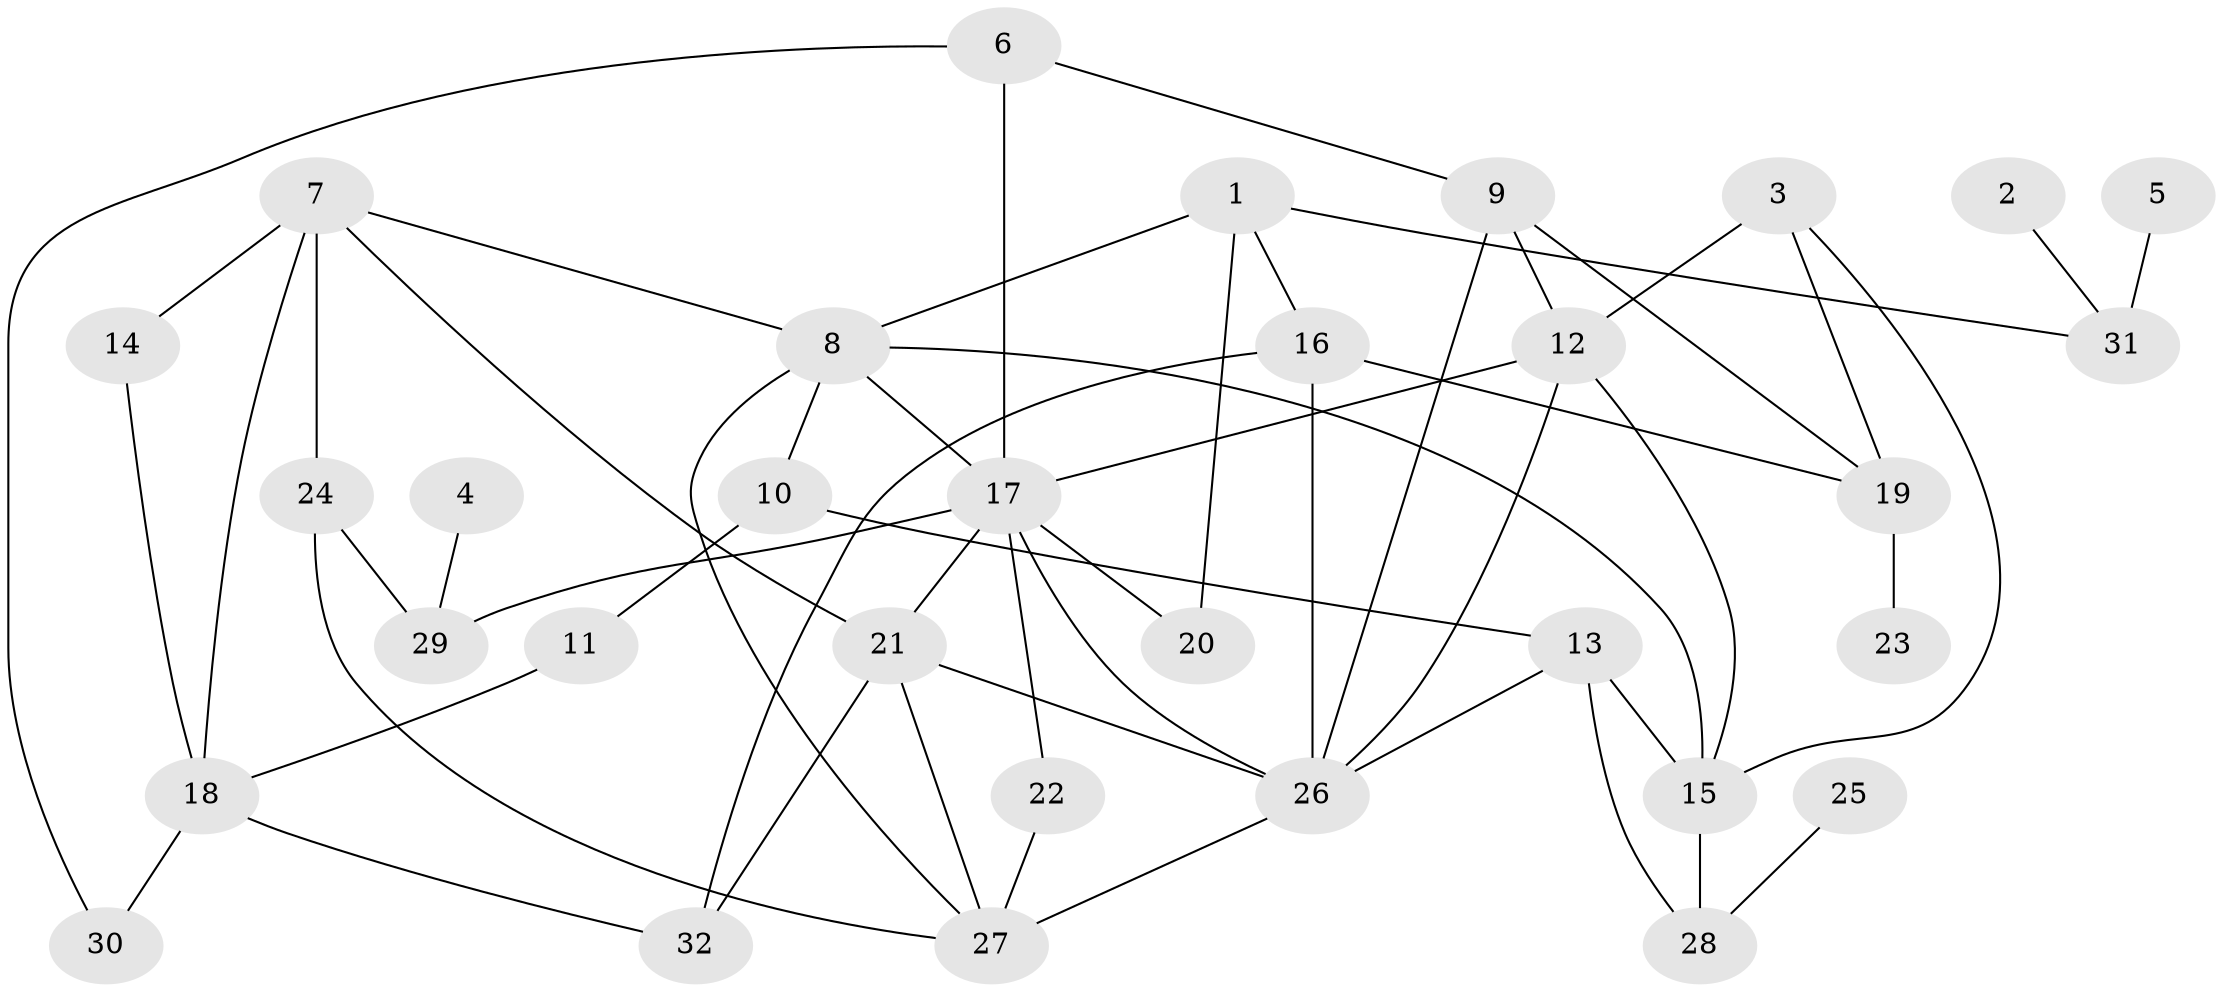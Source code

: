 // original degree distribution, {3: 0.23809523809523808, 4: 0.23809523809523808, 2: 0.31746031746031744, 1: 0.09523809523809523, 5: 0.07936507936507936, 7: 0.031746031746031744}
// Generated by graph-tools (version 1.1) at 2025/00/03/09/25 03:00:44]
// undirected, 32 vertices, 55 edges
graph export_dot {
graph [start="1"]
  node [color=gray90,style=filled];
  1;
  2;
  3;
  4;
  5;
  6;
  7;
  8;
  9;
  10;
  11;
  12;
  13;
  14;
  15;
  16;
  17;
  18;
  19;
  20;
  21;
  22;
  23;
  24;
  25;
  26;
  27;
  28;
  29;
  30;
  31;
  32;
  1 -- 8 [weight=1.0];
  1 -- 16 [weight=1.0];
  1 -- 20 [weight=1.0];
  1 -- 31 [weight=1.0];
  2 -- 31 [weight=1.0];
  3 -- 12 [weight=2.0];
  3 -- 15 [weight=1.0];
  3 -- 19 [weight=1.0];
  4 -- 29 [weight=1.0];
  5 -- 31 [weight=1.0];
  6 -- 9 [weight=1.0];
  6 -- 17 [weight=2.0];
  6 -- 30 [weight=1.0];
  7 -- 8 [weight=1.0];
  7 -- 14 [weight=1.0];
  7 -- 18 [weight=1.0];
  7 -- 21 [weight=1.0];
  7 -- 24 [weight=1.0];
  8 -- 10 [weight=1.0];
  8 -- 15 [weight=1.0];
  8 -- 17 [weight=1.0];
  8 -- 27 [weight=1.0];
  9 -- 12 [weight=1.0];
  9 -- 19 [weight=1.0];
  9 -- 26 [weight=1.0];
  10 -- 11 [weight=1.0];
  10 -- 13 [weight=1.0];
  11 -- 18 [weight=1.0];
  12 -- 15 [weight=1.0];
  12 -- 17 [weight=1.0];
  12 -- 26 [weight=1.0];
  13 -- 15 [weight=1.0];
  13 -- 26 [weight=2.0];
  13 -- 28 [weight=1.0];
  14 -- 18 [weight=1.0];
  15 -- 28 [weight=1.0];
  16 -- 19 [weight=1.0];
  16 -- 26 [weight=1.0];
  16 -- 32 [weight=2.0];
  17 -- 20 [weight=1.0];
  17 -- 21 [weight=2.0];
  17 -- 22 [weight=1.0];
  17 -- 26 [weight=1.0];
  17 -- 29 [weight=1.0];
  18 -- 30 [weight=1.0];
  18 -- 32 [weight=2.0];
  19 -- 23 [weight=1.0];
  21 -- 26 [weight=1.0];
  21 -- 27 [weight=1.0];
  21 -- 32 [weight=1.0];
  22 -- 27 [weight=1.0];
  24 -- 27 [weight=1.0];
  24 -- 29 [weight=1.0];
  25 -- 28 [weight=1.0];
  26 -- 27 [weight=2.0];
}
